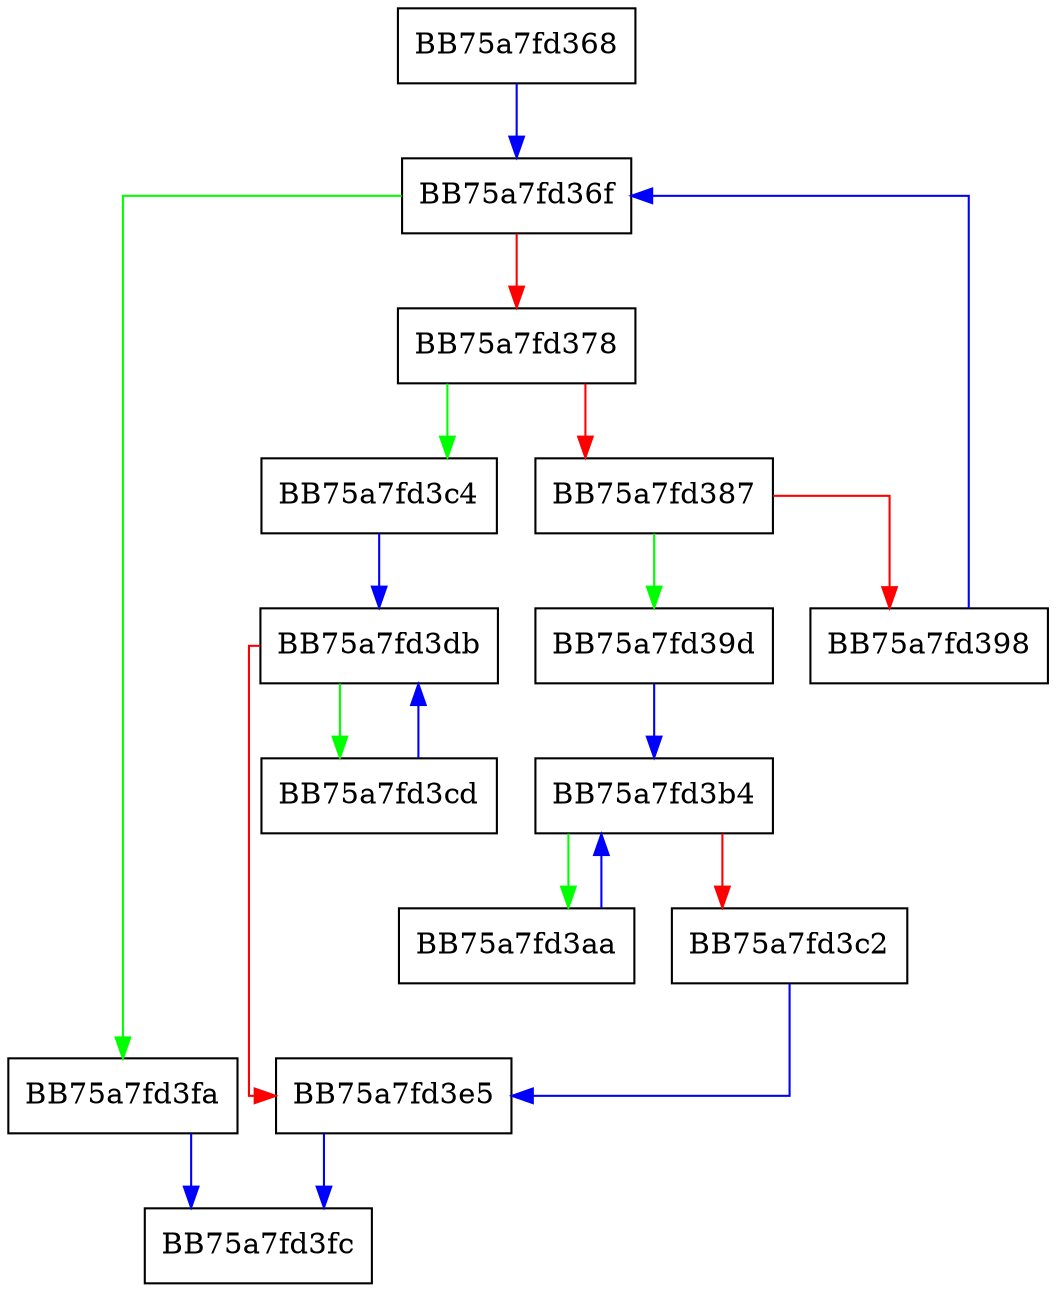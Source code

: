digraph match_verb {
  node [shape="box"];
  graph [splines=ortho];
  BB75a7fd368 -> BB75a7fd36f [color="blue"];
  BB75a7fd36f -> BB75a7fd3fa [color="green"];
  BB75a7fd36f -> BB75a7fd378 [color="red"];
  BB75a7fd378 -> BB75a7fd3c4 [color="green"];
  BB75a7fd378 -> BB75a7fd387 [color="red"];
  BB75a7fd387 -> BB75a7fd39d [color="green"];
  BB75a7fd387 -> BB75a7fd398 [color="red"];
  BB75a7fd398 -> BB75a7fd36f [color="blue"];
  BB75a7fd39d -> BB75a7fd3b4 [color="blue"];
  BB75a7fd3aa -> BB75a7fd3b4 [color="blue"];
  BB75a7fd3b4 -> BB75a7fd3aa [color="green"];
  BB75a7fd3b4 -> BB75a7fd3c2 [color="red"];
  BB75a7fd3c2 -> BB75a7fd3e5 [color="blue"];
  BB75a7fd3c4 -> BB75a7fd3db [color="blue"];
  BB75a7fd3cd -> BB75a7fd3db [color="blue"];
  BB75a7fd3db -> BB75a7fd3cd [color="green"];
  BB75a7fd3db -> BB75a7fd3e5 [color="red"];
  BB75a7fd3e5 -> BB75a7fd3fc [color="blue"];
  BB75a7fd3fa -> BB75a7fd3fc [color="blue"];
}